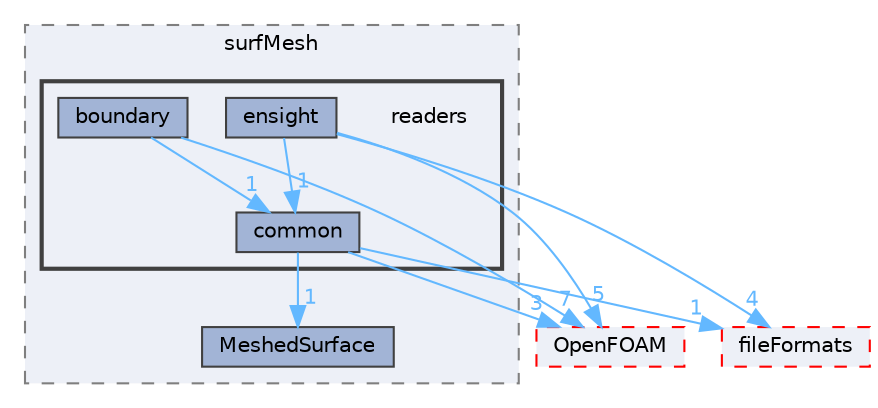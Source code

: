 digraph "src/surfMesh/readers"
{
 // LATEX_PDF_SIZE
  bgcolor="transparent";
  edge [fontname=Helvetica,fontsize=10,labelfontname=Helvetica,labelfontsize=10];
  node [fontname=Helvetica,fontsize=10,shape=box,height=0.2,width=0.4];
  compound=true
  subgraph clusterdir_0a88fe22feb23ce5f078a04a1df67721 {
    graph [ bgcolor="#edf0f7", pencolor="grey50", label="surfMesh", fontname=Helvetica,fontsize=10 style="filled,dashed", URL="dir_0a88fe22feb23ce5f078a04a1df67721.html",tooltip=""]
  dir_c7b425ce1feba157c3a628060f167f64 [label="MeshedSurface", fillcolor="#a2b4d6", color="grey25", style="filled", URL="dir_c7b425ce1feba157c3a628060f167f64.html",tooltip=""];
  subgraph clusterdir_b41ab71a84ca73ba0ea236e5946be777 {
    graph [ bgcolor="#edf0f7", pencolor="grey25", label="", fontname=Helvetica,fontsize=10 style="filled,bold", URL="dir_b41ab71a84ca73ba0ea236e5946be777.html",tooltip=""]
    dir_b41ab71a84ca73ba0ea236e5946be777 [shape=plaintext, label="readers"];
  dir_059d14b691f57df886f99da4a70e785f [label="boundary", fillcolor="#a2b4d6", color="grey25", style="filled", URL="dir_059d14b691f57df886f99da4a70e785f.html",tooltip=""];
  dir_f9cbb95b33da2bcd160f00774fc58eb4 [label="common", fillcolor="#a2b4d6", color="grey25", style="filled", URL="dir_f9cbb95b33da2bcd160f00774fc58eb4.html",tooltip=""];
  dir_db80782ad65a6e2273943b2848d121ac [label="ensight", fillcolor="#a2b4d6", color="grey25", style="filled", URL="dir_db80782ad65a6e2273943b2848d121ac.html",tooltip=""];
  }
  }
  dir_b05602f37bb521a7142c0a3e200b5f35 [label="fileFormats", fillcolor="#edf0f7", color="red", style="filled,dashed", URL="dir_b05602f37bb521a7142c0a3e200b5f35.html",tooltip=""];
  dir_c5473ff19b20e6ec4dfe5c310b3778a8 [label="OpenFOAM", fillcolor="#edf0f7", color="red", style="filled,dashed", URL="dir_c5473ff19b20e6ec4dfe5c310b3778a8.html",tooltip=""];
  dir_059d14b691f57df886f99da4a70e785f->dir_c5473ff19b20e6ec4dfe5c310b3778a8 [headlabel="7", labeldistance=1.5 headhref="dir_000320_002695.html" href="dir_000320_002695.html" color="steelblue1" fontcolor="steelblue1"];
  dir_059d14b691f57df886f99da4a70e785f->dir_f9cbb95b33da2bcd160f00774fc58eb4 [headlabel="1", labeldistance=1.5 headhref="dir_000320_000557.html" href="dir_000320_000557.html" color="steelblue1" fontcolor="steelblue1"];
  dir_f9cbb95b33da2bcd160f00774fc58eb4->dir_b05602f37bb521a7142c0a3e200b5f35 [headlabel="1", labeldistance=1.5 headhref="dir_000557_001353.html" href="dir_000557_001353.html" color="steelblue1" fontcolor="steelblue1"];
  dir_f9cbb95b33da2bcd160f00774fc58eb4->dir_c5473ff19b20e6ec4dfe5c310b3778a8 [headlabel="3", labeldistance=1.5 headhref="dir_000557_002695.html" href="dir_000557_002695.html" color="steelblue1" fontcolor="steelblue1"];
  dir_f9cbb95b33da2bcd160f00774fc58eb4->dir_c7b425ce1feba157c3a628060f167f64 [headlabel="1", labeldistance=1.5 headhref="dir_000557_002365.html" href="dir_000557_002365.html" color="steelblue1" fontcolor="steelblue1"];
  dir_db80782ad65a6e2273943b2848d121ac->dir_b05602f37bb521a7142c0a3e200b5f35 [headlabel="4", labeldistance=1.5 headhref="dir_001161_001353.html" href="dir_001161_001353.html" color="steelblue1" fontcolor="steelblue1"];
  dir_db80782ad65a6e2273943b2848d121ac->dir_c5473ff19b20e6ec4dfe5c310b3778a8 [headlabel="5", labeldistance=1.5 headhref="dir_001161_002695.html" href="dir_001161_002695.html" color="steelblue1" fontcolor="steelblue1"];
  dir_db80782ad65a6e2273943b2848d121ac->dir_f9cbb95b33da2bcd160f00774fc58eb4 [headlabel="1", labeldistance=1.5 headhref="dir_001161_000557.html" href="dir_001161_000557.html" color="steelblue1" fontcolor="steelblue1"];
}
